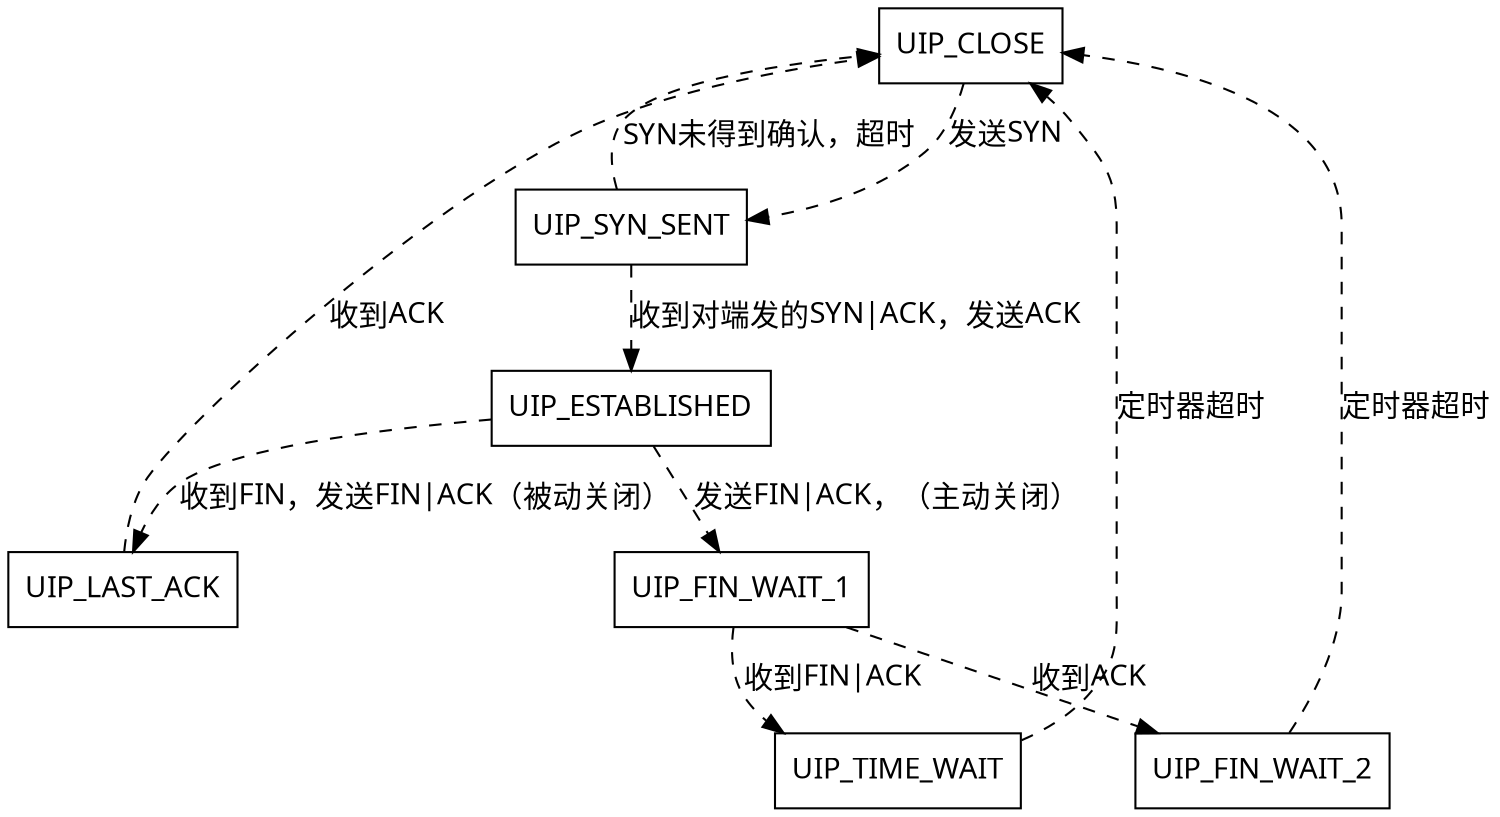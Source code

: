 digraph G {
    edge [fontname="FangSong"]; 
    node [shape=box, fontname="FangSong" size="20,20"];
    "UIP_CLOSE" -> "UIP_SYN_SENT" [label="发送SYN", style="dashed"];
    "UIP_SYN_SENT" -> "UIP_CLOSE" [label="SYN未得到确认，超时", style="dashed"];
    "UIP_SYN_SENT" -> "UIP_ESTABLISHED" [label="收到对端发的SYN|ACK，发送ACK", style="dashed"];
    "UIP_ESTABLISHED" -> "UIP_LAST_ACK" [label="收到FIN，发送FIN|ACK（被动关闭）", style="dashed"];
    "UIP_ESTABLISHED" -> "UIP_FIN_WAIT_1" [label="发送FIN|ACK，（主动关闭）", style="dashed"]
    "UIP_FIN_WAIT_1" -> "UIP_TIME_WAIT" [label="收到FIN|ACK",style="dashed"]
    "UIP_FIN_WAIT_1" -> "UIP_FIN_WAIT_2" [label="收到ACK",style="dashed"]
    "UIP_LAST_ACK" -> "UIP_CLOSE" [label="收到ACK",style="dashed"];
    "UIP_TIME_WAIT" -> "UIP_CLOSE" [label="定时器超时",style="dashed"];
    "UIP_FIN_WAIT_2" -> "UIP_CLOSE" [label="定时器超时",style="dashed"];
}
